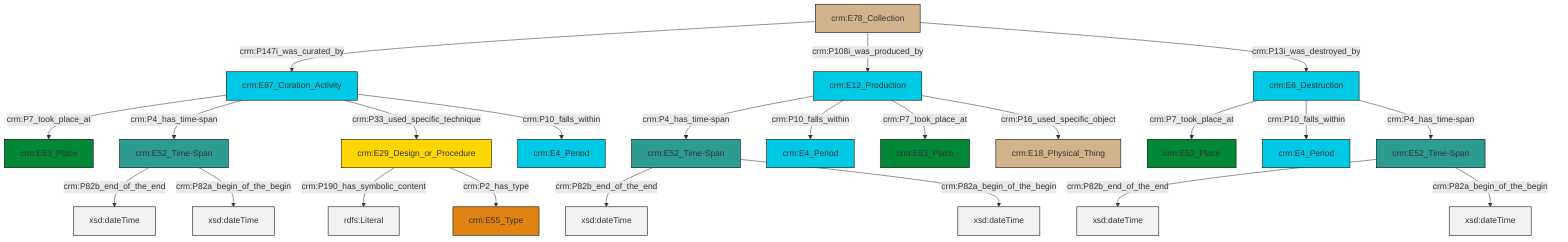 graph TD
classDef Literal fill:#f2f2f2,stroke:#000000;
classDef CRM_Entity fill:#FFFFFF,stroke:#000000;
classDef Temporal_Entity fill:#00C9E6, stroke:#000000;
classDef Type fill:#E18312, stroke:#000000;
classDef Time-Span fill:#2C9C91, stroke:#000000;
classDef Appellation fill:#FFEB7F, stroke:#000000;
classDef Place fill:#008836, stroke:#000000;
classDef Persistent_Item fill:#B266B2, stroke:#000000;
classDef Conceptual_Object fill:#FFD700, stroke:#000000;
classDef Physical_Thing fill:#D2B48C, stroke:#000000;
classDef Actor fill:#f58aad, stroke:#000000;
classDef PC_Classes fill:#4ce600, stroke:#000000;
classDef Multi fill:#cccccc,stroke:#000000;

0["crm:E87_Curation_Activity"]:::Temporal_Entity -->|crm:P7_took_place_at| 1["crm:E53_Place"]:::Place
4["crm:E52_Time-Span"]:::Time-Span -->|crm:P82b_end_of_the_end| 5[xsd:dateTime]:::Literal
0["crm:E87_Curation_Activity"]:::Temporal_Entity -->|crm:P4_has_time-span| 6["crm:E52_Time-Span"]:::Time-Span
10["crm:E6_Destruction"]:::Temporal_Entity -->|crm:P7_took_place_at| 11["crm:E53_Place"]:::Place
12["crm:E12_Production"]:::Temporal_Entity -->|crm:P4_has_time-span| 13["crm:E52_Time-Span"]:::Time-Span
14["crm:E78_Collection"]:::Physical_Thing -->|crm:P147i_was_curated_by| 0["crm:E87_Curation_Activity"]:::Temporal_Entity
14["crm:E78_Collection"]:::Physical_Thing -->|crm:P108i_was_produced_by| 12["crm:E12_Production"]:::Temporal_Entity
12["crm:E12_Production"]:::Temporal_Entity -->|crm:P10_falls_within| 2["crm:E4_Period"]:::Temporal_Entity
18["crm:E29_Design_or_Procedure"]:::Conceptual_Object -->|crm:P190_has_symbolic_content| 19[rdfs:Literal]:::Literal
12["crm:E12_Production"]:::Temporal_Entity -->|crm:P7_took_place_at| 16["crm:E53_Place"]:::Place
14["crm:E78_Collection"]:::Physical_Thing -->|crm:P13i_was_destroyed_by| 10["crm:E6_Destruction"]:::Temporal_Entity
13["crm:E52_Time-Span"]:::Time-Span -->|crm:P82b_end_of_the_end| 23[xsd:dateTime]:::Literal
6["crm:E52_Time-Span"]:::Time-Span -->|crm:P82b_end_of_the_end| 24[xsd:dateTime]:::Literal
13["crm:E52_Time-Span"]:::Time-Span -->|crm:P82a_begin_of_the_begin| 25[xsd:dateTime]:::Literal
6["crm:E52_Time-Span"]:::Time-Span -->|crm:P82a_begin_of_the_begin| 26[xsd:dateTime]:::Literal
12["crm:E12_Production"]:::Temporal_Entity -->|crm:P16_used_specific_object| 27["crm:E18_Physical_Thing"]:::Physical_Thing
0["crm:E87_Curation_Activity"]:::Temporal_Entity -->|crm:P33_used_specific_technique| 18["crm:E29_Design_or_Procedure"]:::Conceptual_Object
10["crm:E6_Destruction"]:::Temporal_Entity -->|crm:P10_falls_within| 20["crm:E4_Period"]:::Temporal_Entity
18["crm:E29_Design_or_Procedure"]:::Conceptual_Object -->|crm:P2_has_type| 7["crm:E55_Type"]:::Type
10["crm:E6_Destruction"]:::Temporal_Entity -->|crm:P4_has_time-span| 4["crm:E52_Time-Span"]:::Time-Span
4["crm:E52_Time-Span"]:::Time-Span -->|crm:P82a_begin_of_the_begin| 38[xsd:dateTime]:::Literal
0["crm:E87_Curation_Activity"]:::Temporal_Entity -->|crm:P10_falls_within| 34["crm:E4_Period"]:::Temporal_Entity